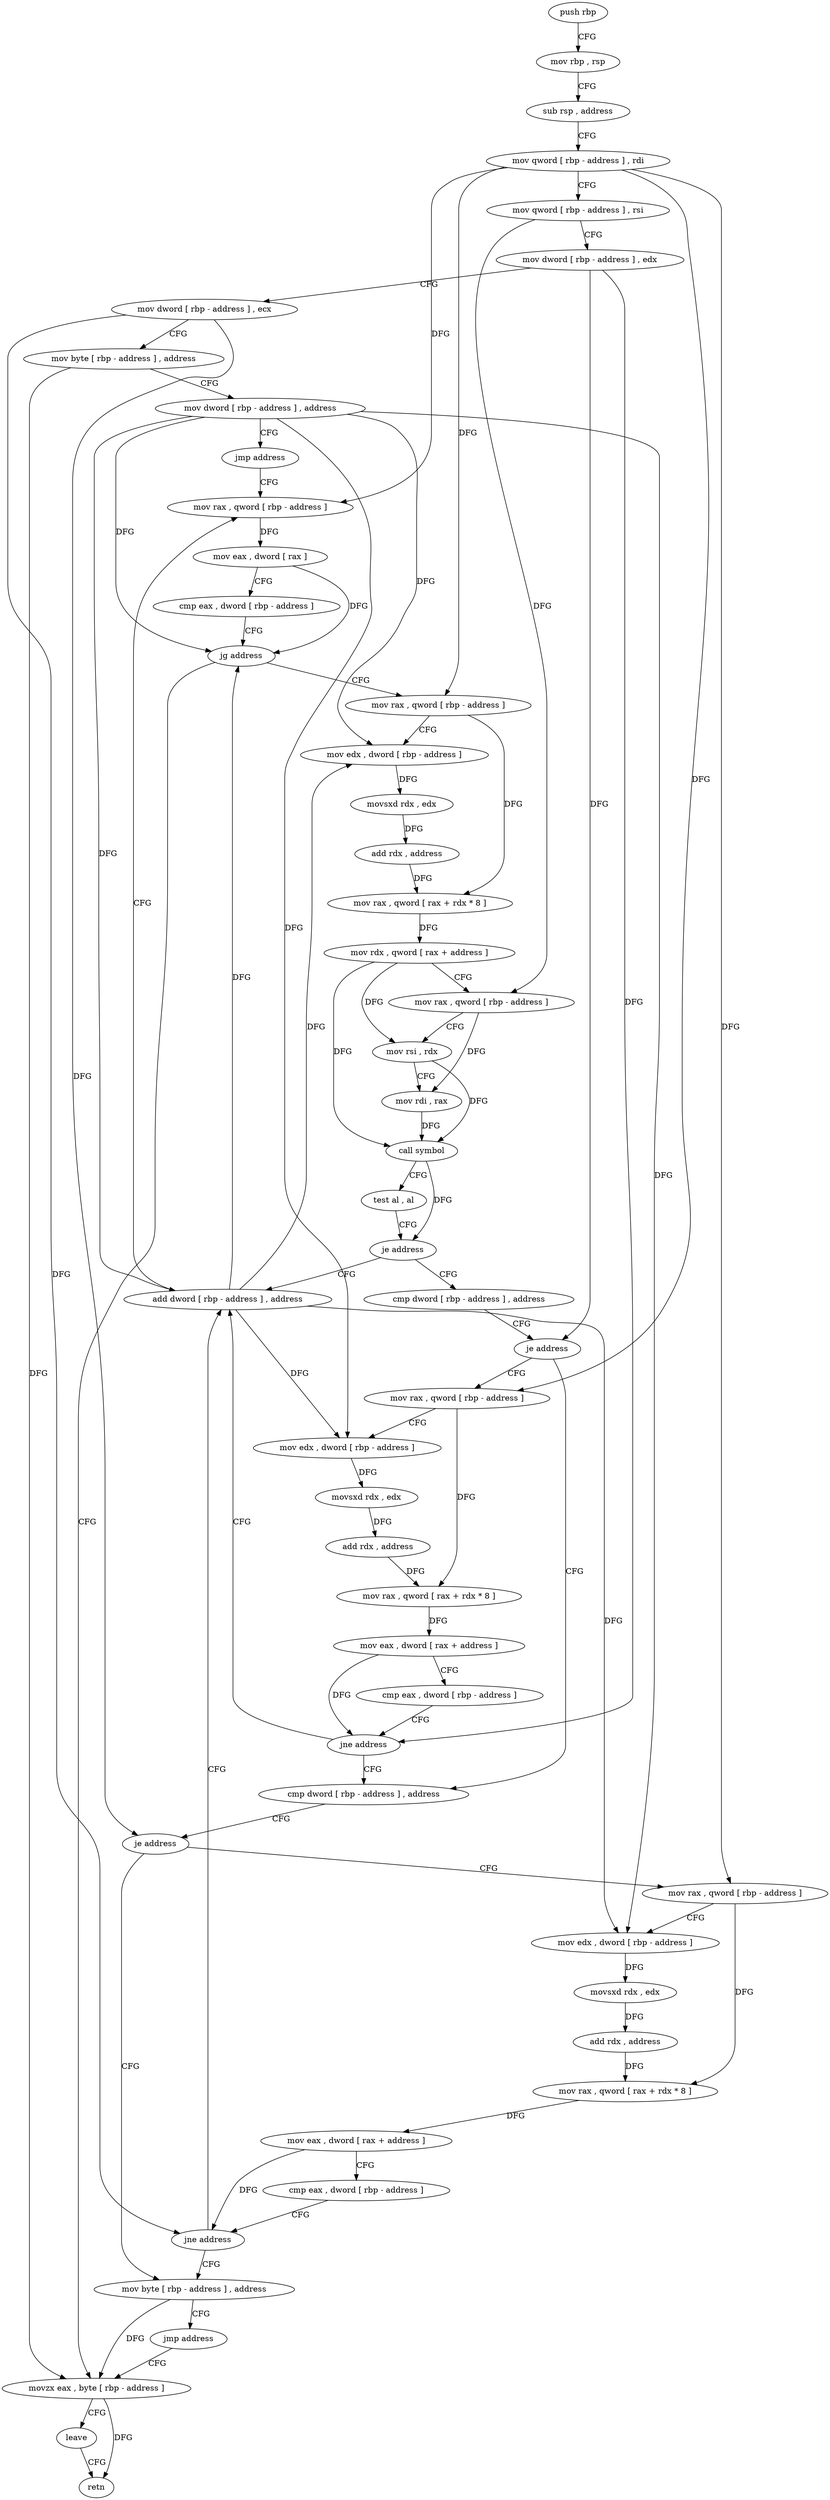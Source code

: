 digraph "func" {
"178465" [label = "push rbp" ]
"178466" [label = "mov rbp , rsp" ]
"178469" [label = "sub rsp , address" ]
"178473" [label = "mov qword [ rbp - address ] , rdi" ]
"178477" [label = "mov qword [ rbp - address ] , rsi" ]
"178481" [label = "mov dword [ rbp - address ] , edx" ]
"178484" [label = "mov dword [ rbp - address ] , ecx" ]
"178487" [label = "mov byte [ rbp - address ] , address" ]
"178491" [label = "mov dword [ rbp - address ] , address" ]
"178498" [label = "jmp address" ]
"178615" [label = "mov rax , qword [ rbp - address ]" ]
"178619" [label = "mov eax , dword [ rax ]" ]
"178621" [label = "cmp eax , dword [ rbp - address ]" ]
"178624" [label = "jg address" ]
"178500" [label = "mov rax , qword [ rbp - address ]" ]
"178626" [label = "movzx eax , byte [ rbp - address ]" ]
"178504" [label = "mov edx , dword [ rbp - address ]" ]
"178507" [label = "movsxd rdx , edx" ]
"178510" [label = "add rdx , address" ]
"178514" [label = "mov rax , qword [ rax + rdx * 8 ]" ]
"178518" [label = "mov rdx , qword [ rax + address ]" ]
"178522" [label = "mov rax , qword [ rbp - address ]" ]
"178526" [label = "mov rsi , rdx" ]
"178529" [label = "mov rdi , rax" ]
"178532" [label = "call symbol" ]
"178537" [label = "test al , al" ]
"178539" [label = "je address" ]
"178611" [label = "add dword [ rbp - address ] , address" ]
"178541" [label = "cmp dword [ rbp - address ] , address" ]
"178630" [label = "leave" ]
"178631" [label = "retn" ]
"178545" [label = "je address" ]
"178573" [label = "cmp dword [ rbp - address ] , address" ]
"178547" [label = "mov rax , qword [ rbp - address ]" ]
"178577" [label = "je address" ]
"178605" [label = "mov byte [ rbp - address ] , address" ]
"178579" [label = "mov rax , qword [ rbp - address ]" ]
"178551" [label = "mov edx , dword [ rbp - address ]" ]
"178554" [label = "movsxd rdx , edx" ]
"178557" [label = "add rdx , address" ]
"178561" [label = "mov rax , qword [ rax + rdx * 8 ]" ]
"178565" [label = "mov eax , dword [ rax + address ]" ]
"178568" [label = "cmp eax , dword [ rbp - address ]" ]
"178571" [label = "jne address" ]
"178609" [label = "jmp address" ]
"178583" [label = "mov edx , dword [ rbp - address ]" ]
"178586" [label = "movsxd rdx , edx" ]
"178589" [label = "add rdx , address" ]
"178593" [label = "mov rax , qword [ rax + rdx * 8 ]" ]
"178597" [label = "mov eax , dword [ rax + address ]" ]
"178600" [label = "cmp eax , dword [ rbp - address ]" ]
"178603" [label = "jne address" ]
"178465" -> "178466" [ label = "CFG" ]
"178466" -> "178469" [ label = "CFG" ]
"178469" -> "178473" [ label = "CFG" ]
"178473" -> "178477" [ label = "CFG" ]
"178473" -> "178615" [ label = "DFG" ]
"178473" -> "178500" [ label = "DFG" ]
"178473" -> "178547" [ label = "DFG" ]
"178473" -> "178579" [ label = "DFG" ]
"178477" -> "178481" [ label = "CFG" ]
"178477" -> "178522" [ label = "DFG" ]
"178481" -> "178484" [ label = "CFG" ]
"178481" -> "178545" [ label = "DFG" ]
"178481" -> "178571" [ label = "DFG" ]
"178484" -> "178487" [ label = "CFG" ]
"178484" -> "178577" [ label = "DFG" ]
"178484" -> "178603" [ label = "DFG" ]
"178487" -> "178491" [ label = "CFG" ]
"178487" -> "178626" [ label = "DFG" ]
"178491" -> "178498" [ label = "CFG" ]
"178491" -> "178624" [ label = "DFG" ]
"178491" -> "178504" [ label = "DFG" ]
"178491" -> "178611" [ label = "DFG" ]
"178491" -> "178551" [ label = "DFG" ]
"178491" -> "178583" [ label = "DFG" ]
"178498" -> "178615" [ label = "CFG" ]
"178615" -> "178619" [ label = "DFG" ]
"178619" -> "178621" [ label = "CFG" ]
"178619" -> "178624" [ label = "DFG" ]
"178621" -> "178624" [ label = "CFG" ]
"178624" -> "178500" [ label = "CFG" ]
"178624" -> "178626" [ label = "CFG" ]
"178500" -> "178504" [ label = "CFG" ]
"178500" -> "178514" [ label = "DFG" ]
"178626" -> "178630" [ label = "CFG" ]
"178626" -> "178631" [ label = "DFG" ]
"178504" -> "178507" [ label = "DFG" ]
"178507" -> "178510" [ label = "DFG" ]
"178510" -> "178514" [ label = "DFG" ]
"178514" -> "178518" [ label = "DFG" ]
"178518" -> "178522" [ label = "CFG" ]
"178518" -> "178526" [ label = "DFG" ]
"178518" -> "178532" [ label = "DFG" ]
"178522" -> "178526" [ label = "CFG" ]
"178522" -> "178529" [ label = "DFG" ]
"178526" -> "178529" [ label = "CFG" ]
"178526" -> "178532" [ label = "DFG" ]
"178529" -> "178532" [ label = "DFG" ]
"178532" -> "178537" [ label = "CFG" ]
"178532" -> "178539" [ label = "DFG" ]
"178537" -> "178539" [ label = "CFG" ]
"178539" -> "178611" [ label = "CFG" ]
"178539" -> "178541" [ label = "CFG" ]
"178611" -> "178615" [ label = "CFG" ]
"178611" -> "178624" [ label = "DFG" ]
"178611" -> "178504" [ label = "DFG" ]
"178611" -> "178551" [ label = "DFG" ]
"178611" -> "178583" [ label = "DFG" ]
"178541" -> "178545" [ label = "CFG" ]
"178630" -> "178631" [ label = "CFG" ]
"178545" -> "178573" [ label = "CFG" ]
"178545" -> "178547" [ label = "CFG" ]
"178573" -> "178577" [ label = "CFG" ]
"178547" -> "178551" [ label = "CFG" ]
"178547" -> "178561" [ label = "DFG" ]
"178577" -> "178605" [ label = "CFG" ]
"178577" -> "178579" [ label = "CFG" ]
"178605" -> "178609" [ label = "CFG" ]
"178605" -> "178626" [ label = "DFG" ]
"178579" -> "178583" [ label = "CFG" ]
"178579" -> "178593" [ label = "DFG" ]
"178551" -> "178554" [ label = "DFG" ]
"178554" -> "178557" [ label = "DFG" ]
"178557" -> "178561" [ label = "DFG" ]
"178561" -> "178565" [ label = "DFG" ]
"178565" -> "178568" [ label = "CFG" ]
"178565" -> "178571" [ label = "DFG" ]
"178568" -> "178571" [ label = "CFG" ]
"178571" -> "178611" [ label = "CFG" ]
"178571" -> "178573" [ label = "CFG" ]
"178609" -> "178626" [ label = "CFG" ]
"178583" -> "178586" [ label = "DFG" ]
"178586" -> "178589" [ label = "DFG" ]
"178589" -> "178593" [ label = "DFG" ]
"178593" -> "178597" [ label = "DFG" ]
"178597" -> "178600" [ label = "CFG" ]
"178597" -> "178603" [ label = "DFG" ]
"178600" -> "178603" [ label = "CFG" ]
"178603" -> "178611" [ label = "CFG" ]
"178603" -> "178605" [ label = "CFG" ]
}
